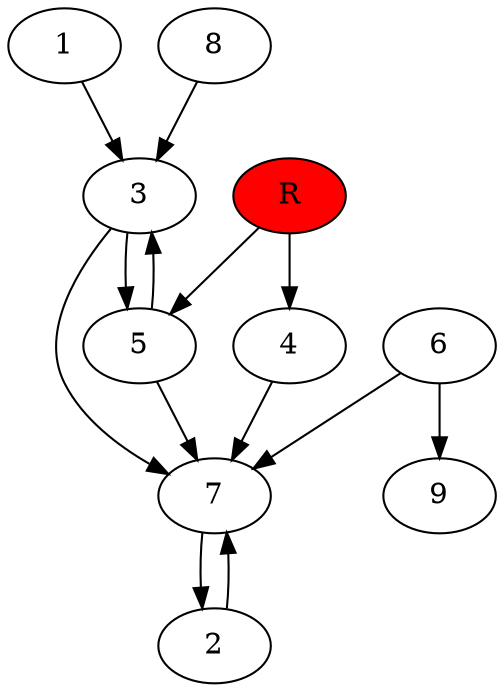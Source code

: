 digraph prb21856 {
	1
	2
	3
	4
	5
	6
	7
	8
	R [fillcolor="#ff0000" style=filled]
	1 -> 3
	2 -> 7
	3 -> 5
	3 -> 7
	4 -> 7
	5 -> 3
	5 -> 7
	6 -> 7
	6 -> 9
	7 -> 2
	8 -> 3
	R -> 4
	R -> 5
}
